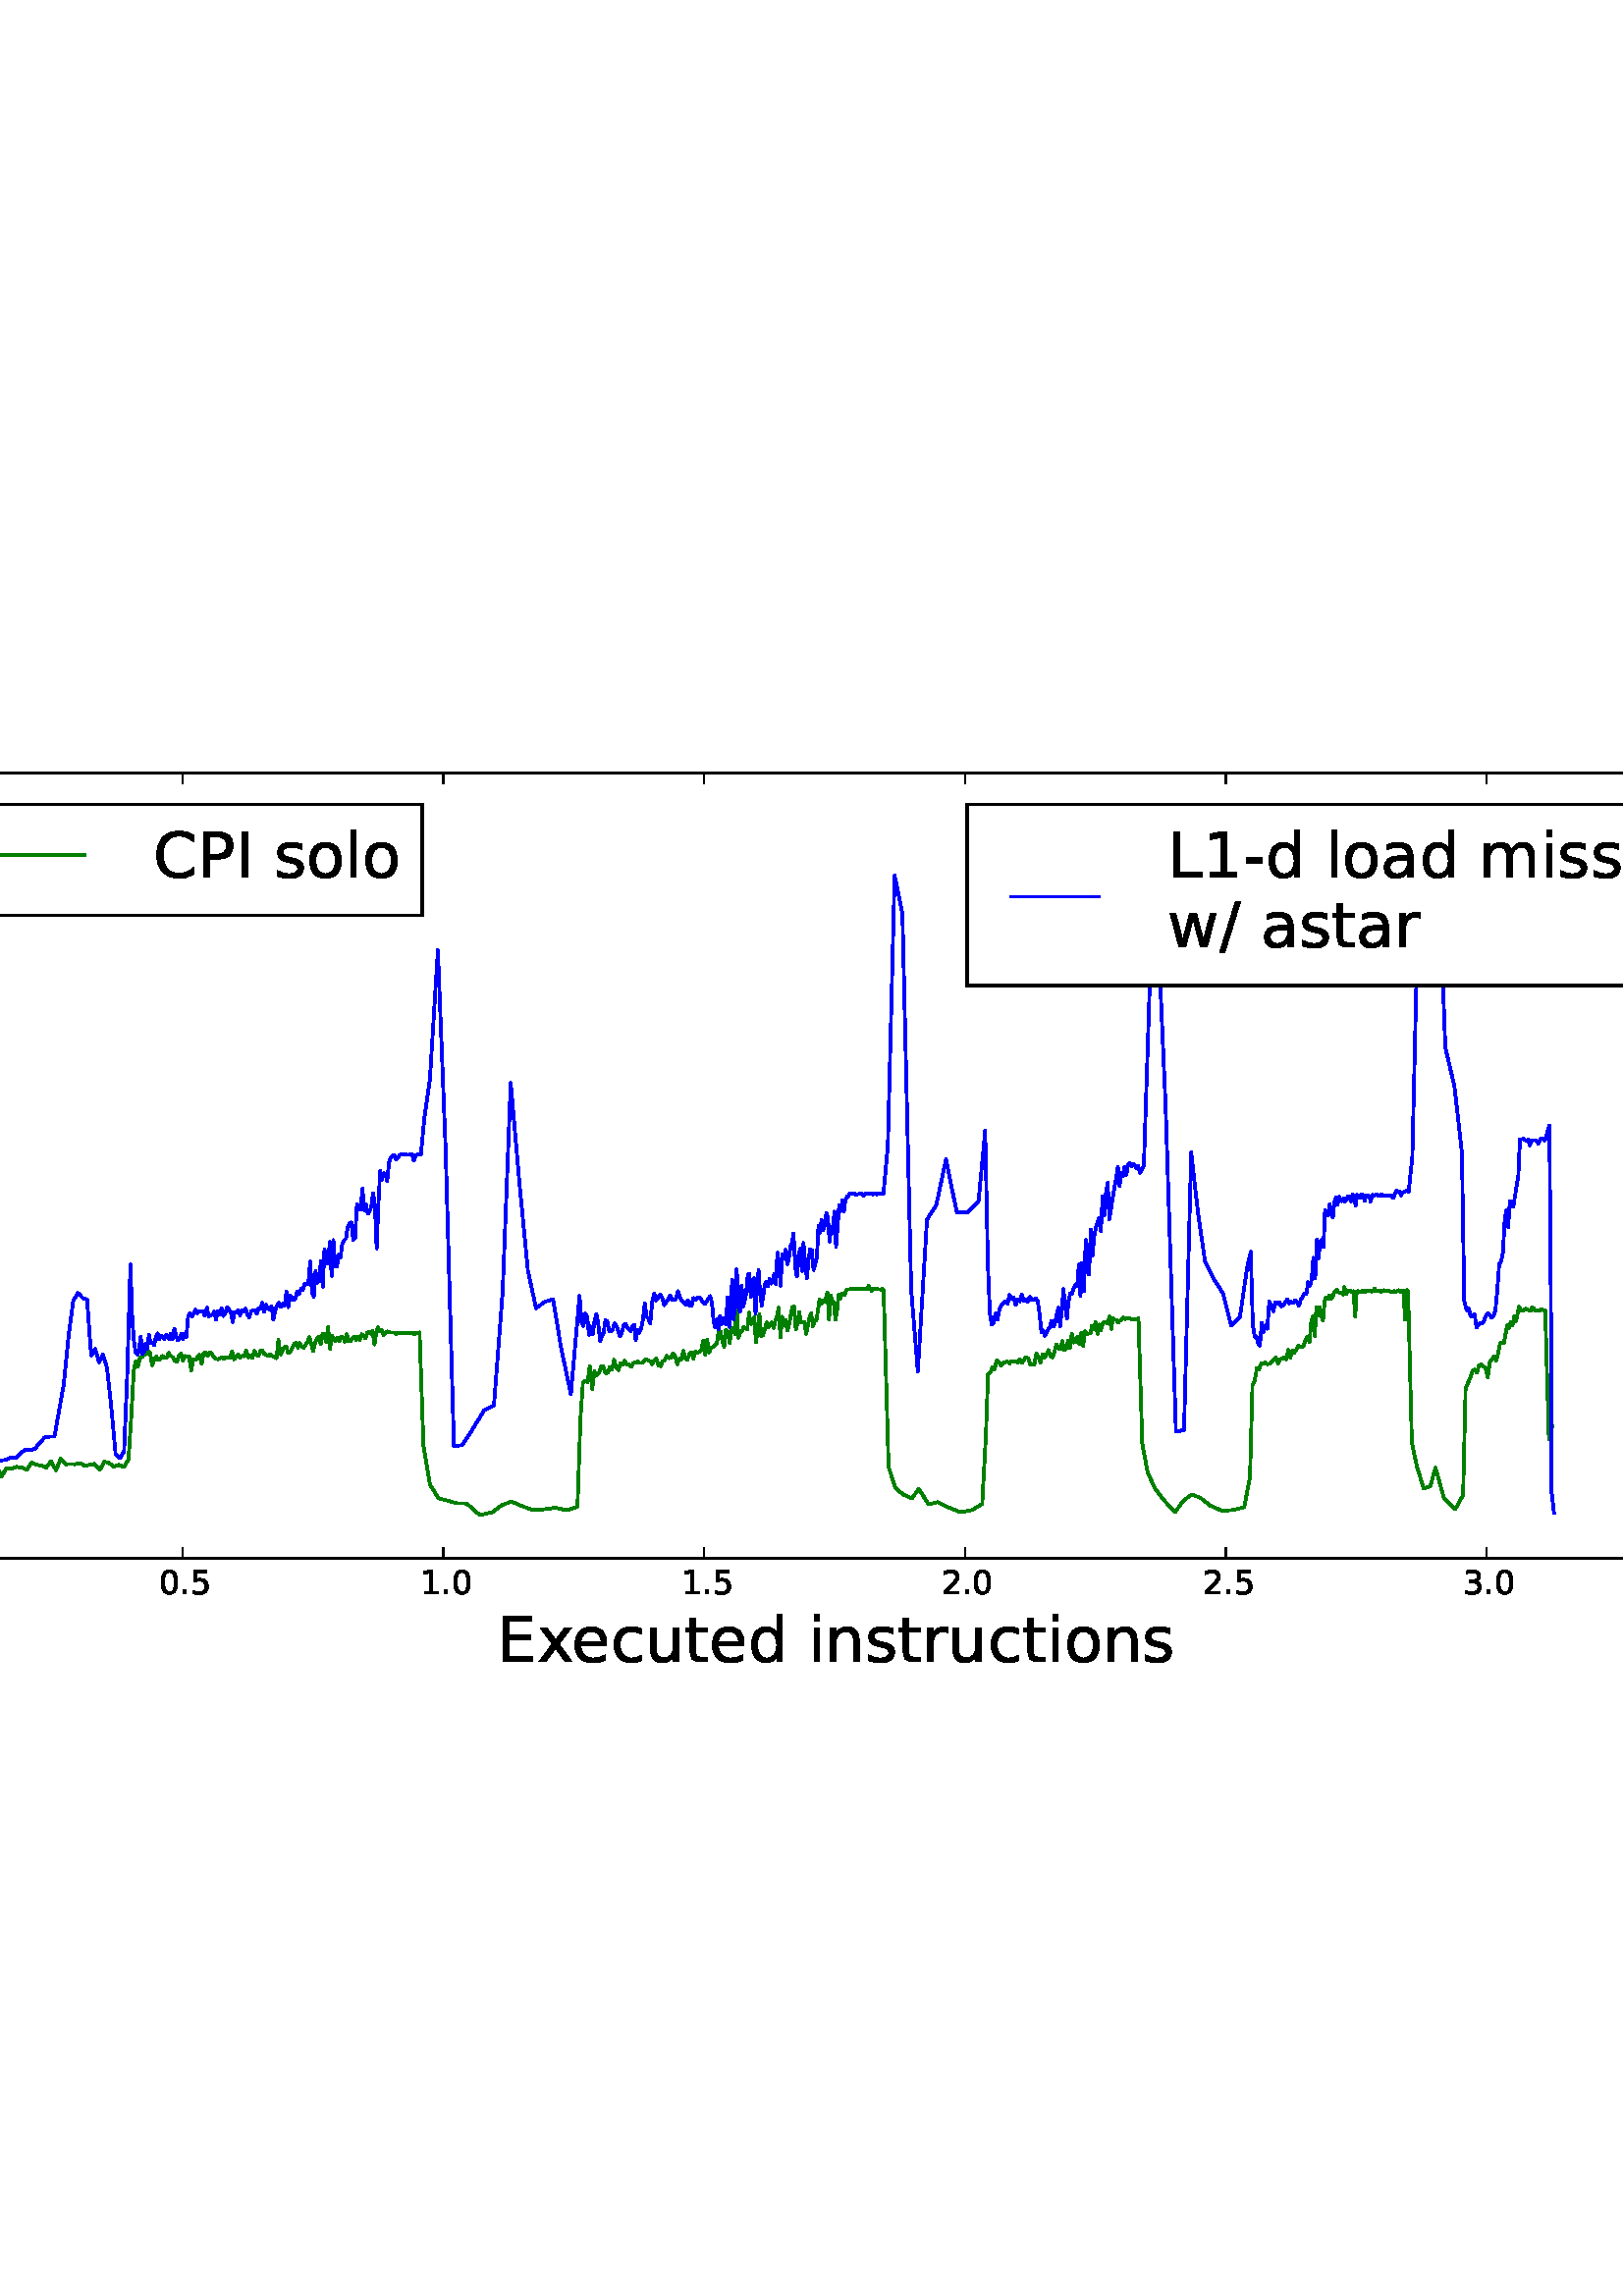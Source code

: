 %!PS-Adobe-3.0 EPSF-3.0
%%Orientation: portrait
%%BoundingBox: -80 220 692 571
%%EndComments
%%BeginProlog
/mpldict 8 dict def
mpldict begin
/m { moveto } bind def
/l { lineto } bind def
/r { rlineto } bind def
/c { curveto } bind def
/cl { closepath } bind def
/box {
m
1 index 0 r
0 exch r
neg 0 r
cl
} bind def
/clipbox {
box
clip
newpath
} bind def
%!PS-Adobe-3.0 Resource-Font
%%Copyright: Copyright (c) 2003 by Bitstream, Inc. All Rights Reserved.
25 dict begin
/_d{bind def}bind def
/_m{moveto}_d
/_l{lineto}_d
/_cl{closepath eofill}_d
/_c{curveto}_d
/_sc{7 -1 roll{setcachedevice}{pop pop pop pop pop pop}ifelse}_d
/_e{exec}_d
/FontName /BitstreamVeraSans-Roman def
/PaintType 0 def
/FontMatrix[.001 0 0 .001 0 0]def
/FontBBox[-183 -236 1287 928]def
/FontType 3 def
/Encoding [ /space /hyphen /period /slash /zero /one /two /three /five /C /E /I /L /P /a /c /d /e /i /l /m /n /o /r /s /t /u /w /x ] def
/FontInfo 10 dict dup begin
/FamilyName (Bitstream Vera Sans) def
/FullName (Bitstream Vera Sans) def
/Notice (Copyright (c) 2003 by Bitstream, Inc. All Rights Reserved. Bitstream Vera is a trademark of Bitstream, Inc.) def
/Weight (Roman) def
/Version (Release 1.10) def
/ItalicAngle 0.0 def
/isFixedPitch false def
/UnderlinePosition -213 def
/UnderlineThickness 143 def
end readonly def
/CharStrings 29 dict dup begin
/space{318 0 0 0 0 0 _sc
}_d
/hyphen{361 0 49 234 312 314 _sc
49 314 _m
312 314 _l
312 234 _l
49 234 _l
49 314 _l
_cl}_d
/period{318 0 107 0 210 124 _sc
107 124 _m
210 124 _l
210 0 _l
107 0 _l
107 124 _l
_cl}_d
/slash{337 0 0 -92 337 729 _sc
254 729 _m
337 729 _l
83 -92 _l
0 -92 _l
254 729 _l
_cl}_d
/zero{636 0 66 -13 570 742 _sc
318 664 _m
267 664 229 639 203 589 _c
177 539 165 464 165 364 _c
165 264 177 189 203 139 _c
229 89 267 64 318 64 _c
369 64 407 89 433 139 _c
458 189 471 264 471 364 _c
471 464 458 539 433 589 _c
407 639 369 664 318 664 _c
318 742 _m
399 742 461 709 505 645 _c
548 580 570 486 570 364 _c
570 241 548 147 505 83 _c
461 19 399 -13 318 -13 _c
236 -13 173 19 130 83 _c
87 147 66 241 66 364 _c
66 486 87 580 130 645 _c
173 709 236 742 318 742 _c
_cl}_d
/one{636 0 110 0 544 729 _sc
124 83 _m
285 83 _l
285 639 _l
110 604 _l
110 694 _l
284 729 _l
383 729 _l
383 83 _l
544 83 _l
544 0 _l
124 0 _l
124 83 _l
_cl}_d
/two{{636 0 73 0 536 742 _sc
192 83 _m
536 83 _l
536 0 _l
73 0 _l
73 83 _l
110 121 161 173 226 239 _c
290 304 331 346 348 365 _c
380 400 402 430 414 455 _c
426 479 433 504 433 528 _c
433 566 419 598 392 622 _c
365 646 330 659 286 659 _c
255 659 222 653 188 643 _c
154 632 117 616 78 594 _c
78 694 _l
118 710 155 722 189 730 _c
223 738 255 742 284 742 _c
}_e{359 742 419 723 464 685 _c
509 647 532 597 532 534 _c
532 504 526 475 515 449 _c
504 422 484 390 454 354 _c
446 344 420 317 376 272 _c
332 227 271 164 192 83 _c
_cl}_e}_d
/three{{636 0 76 -13 556 742 _sc
406 393 _m
453 383 490 362 516 330 _c
542 298 556 258 556 212 _c
556 140 531 84 482 45 _c
432 6 362 -13 271 -13 _c
240 -13 208 -10 176 -4 _c
144 1 110 10 76 22 _c
76 117 _l
103 101 133 89 166 81 _c
198 73 232 69 268 69 _c
330 69 377 81 409 105 _c
441 129 458 165 458 212 _c
458 254 443 288 413 312 _c
383 336 341 349 287 349 _c
}_e{202 349 _l
202 430 _l
291 430 _l
339 430 376 439 402 459 _c
428 478 441 506 441 543 _c
441 580 427 609 401 629 _c
374 649 336 659 287 659 _c
260 659 231 656 200 650 _c
169 644 135 635 98 623 _c
98 711 _l
135 721 170 729 203 734 _c
235 739 266 742 296 742 _c
370 742 429 725 473 691 _c
517 657 539 611 539 553 _c
539 513 527 479 504 451 _c
481 423 448 403 406 393 _c
_cl}_e}_d
/five{{636 0 77 -13 549 729 _sc
108 729 _m
495 729 _l
495 646 _l
198 646 _l
198 467 _l
212 472 227 476 241 478 _c
255 480 270 482 284 482 _c
365 482 429 459 477 415 _c
525 370 549 310 549 234 _c
549 155 524 94 475 51 _c
426 8 357 -13 269 -13 _c
238 -13 207 -10 175 -6 _c
143 -1 111 6 77 17 _c
77 116 _l
106 100 136 88 168 80 _c
199 72 232 69 267 69 _c
}_e{323 69 368 83 401 113 _c
433 143 450 183 450 234 _c
450 284 433 324 401 354 _c
368 384 323 399 267 399 _c
241 399 214 396 188 390 _c
162 384 135 375 108 363 _c
108 729 _l
_cl}_e}_d
/C{{698 0 56 -13 644 742 _sc
644 673 _m
644 569 _l
610 599 575 622 537 638 _c
499 653 460 661 418 661 _c
334 661 270 635 226 584 _c
182 533 160 460 160 364 _c
160 268 182 194 226 143 _c
270 92 334 67 418 67 _c
460 67 499 74 537 90 _c
575 105 610 128 644 159 _c
644 56 _l
609 32 572 15 534 4 _c
496 -7 455 -13 412 -13 _c
302 -13 215 20 151 87 _c
}_e{87 154 56 246 56 364 _c
56 481 87 573 151 641 _c
215 708 302 742 412 742 _c
456 742 497 736 535 725 _c
573 713 610 696 644 673 _c
_cl}_e}_d
/E{632 0 98 0 568 729 _sc
98 729 _m
559 729 _l
559 646 _l
197 646 _l
197 430 _l
544 430 _l
544 347 _l
197 347 _l
197 83 _l
568 83 _l
568 0 _l
98 0 _l
98 729 _l
_cl}_d
/I{295 0 98 0 197 729 _sc
98 729 _m
197 729 _l
197 0 _l
98 0 _l
98 729 _l
_cl}_d
/L{557 0 98 0 552 729 _sc
98 729 _m
197 729 _l
197 83 _l
552 83 _l
552 0 _l
98 0 _l
98 729 _l
_cl}_d
/P{603 0 98 0 569 729 _sc
197 648 _m
197 374 _l
321 374 _l
367 374 402 385 427 409 _c
452 433 465 467 465 511 _c
465 555 452 588 427 612 _c
402 636 367 648 321 648 _c
197 648 _l
98 729 _m
321 729 _l
402 729 464 710 506 673 _c
548 636 569 582 569 511 _c
569 439 548 384 506 348 _c
464 311 402 293 321 293 _c
197 293 _l
197 0 _l
98 0 _l
98 729 _l
_cl}_d
/a{{613 0 60 -13 522 560 _sc
343 275 _m
270 275 220 266 192 250 _c
164 233 150 205 150 165 _c
150 133 160 107 181 89 _c
202 70 231 61 267 61 _c
317 61 357 78 387 114 _c
417 149 432 196 432 255 _c
432 275 _l
343 275 _l
522 312 _m
522 0 _l
432 0 _l
432 83 _l
411 49 385 25 355 10 _c
325 -5 287 -13 243 -13 _c
187 -13 142 2 109 33 _c
76 64 60 106 60 159 _c
}_e{60 220 80 266 122 298 _c
163 329 224 345 306 345 _c
432 345 _l
432 354 _l
432 395 418 427 391 450 _c
364 472 326 484 277 484 _c
245 484 215 480 185 472 _c
155 464 127 453 100 439 _c
100 522 _l
132 534 164 544 195 550 _c
226 556 256 560 286 560 _c
365 560 424 539 463 498 _c
502 457 522 395 522 312 _c
_cl}_e}_d
/c{{550 0 55 -13 488 560 _sc
488 526 _m
488 442 _l
462 456 437 466 411 473 _c
385 480 360 484 334 484 _c
276 484 230 465 198 428 _c
166 391 150 339 150 273 _c
150 206 166 154 198 117 _c
230 80 276 62 334 62 _c
360 62 385 65 411 72 _c
437 79 462 90 488 104 _c
488 21 _l
462 9 436 0 410 -5 _c
383 -10 354 -13 324 -13 _c
242 -13 176 12 128 64 _c
}_e{79 115 55 185 55 273 _c
55 362 79 432 128 483 _c
177 534 244 560 330 560 _c
358 560 385 557 411 551 _c
437 545 463 537 488 526 _c
_cl}_e}_d
/d{{635 0 55 -13 544 760 _sc
454 464 _m
454 760 _l
544 760 _l
544 0 _l
454 0 _l
454 82 _l
435 49 411 25 382 10 _c
353 -5 319 -13 279 -13 _c
213 -13 159 13 117 65 _c
75 117 55 187 55 273 _c
55 359 75 428 117 481 _c
159 533 213 560 279 560 _c
319 560 353 552 382 536 _c
411 520 435 496 454 464 _c
148 273 _m
148 207 161 155 188 117 _c
215 79 253 61 301 61 _c
}_e{348 61 385 79 413 117 _c
440 155 454 207 454 273 _c
454 339 440 390 413 428 _c
385 466 348 485 301 485 _c
253 485 215 466 188 428 _c
161 390 148 339 148 273 _c
_cl}_e}_d
/e{{615 0 55 -13 562 560 _sc
562 296 _m
562 252 _l
149 252 _l
153 190 171 142 205 110 _c
238 78 284 62 344 62 _c
378 62 412 66 444 74 _c
476 82 509 95 541 113 _c
541 28 _l
509 14 476 3 442 -3 _c
408 -9 373 -13 339 -13 _c
251 -13 182 12 131 62 _c
80 112 55 181 55 268 _c
55 357 79 428 127 481 _c
175 533 241 560 323 560 _c
397 560 455 536 498 489 _c
}_e{540 441 562 377 562 296 _c
472 322 _m
471 371 457 410 431 440 _c
404 469 368 484 324 484 _c
274 484 234 469 204 441 _c
174 413 156 373 152 322 _c
472 322 _l
_cl}_e}_d
/i{278 0 94 0 184 760 _sc
94 547 _m
184 547 _l
184 0 _l
94 0 _l
94 547 _l
94 760 _m
184 760 _l
184 646 _l
94 646 _l
94 760 _l
_cl}_d
/l{278 0 94 0 184 760 _sc
94 760 _m
184 760 _l
184 0 _l
94 0 _l
94 760 _l
_cl}_d
/m{{974 0 91 0 889 560 _sc
520 442 _m
542 482 569 511 600 531 _c
631 550 668 560 711 560 _c
767 560 811 540 842 500 _c
873 460 889 403 889 330 _c
889 0 _l
799 0 _l
799 327 _l
799 379 789 418 771 444 _c
752 469 724 482 686 482 _c
639 482 602 466 575 435 _c
548 404 535 362 535 309 _c
535 0 _l
445 0 _l
445 327 _l
445 379 435 418 417 444 _c
398 469 369 482 331 482 _c
}_e{285 482 248 466 221 435 _c
194 404 181 362 181 309 _c
181 0 _l
91 0 _l
91 547 _l
181 547 _l
181 462 _l
201 495 226 520 255 536 _c
283 552 317 560 357 560 _c
397 560 430 550 458 530 _c
486 510 506 480 520 442 _c
_cl}_e}_d
/n{634 0 91 0 549 560 _sc
549 330 _m
549 0 _l
459 0 _l
459 327 _l
459 379 448 417 428 443 _c
408 469 378 482 338 482 _c
289 482 251 466 223 435 _c
195 404 181 362 181 309 _c
181 0 _l
91 0 _l
91 547 _l
181 547 _l
181 462 _l
202 494 227 519 257 535 _c
286 551 320 560 358 560 _c
420 560 468 540 500 501 _c
532 462 549 405 549 330 _c
_cl}_d
/o{612 0 55 -13 557 560 _sc
306 484 _m
258 484 220 465 192 427 _c
164 389 150 338 150 273 _c
150 207 163 156 191 118 _c
219 80 257 62 306 62 _c
354 62 392 80 420 118 _c
448 156 462 207 462 273 _c
462 337 448 389 420 427 _c
392 465 354 484 306 484 _c
306 560 _m
384 560 445 534 490 484 _c
534 433 557 363 557 273 _c
557 183 534 113 490 63 _c
445 12 384 -13 306 -13 _c
227 -13 165 12 121 63 _c
77 113 55 183 55 273 _c
55 363 77 433 121 484 _c
165 534 227 560 306 560 _c
_cl}_d
/r{411 0 91 0 411 560 _sc
411 463 _m
401 469 390 473 378 476 _c
366 478 353 480 339 480 _c
288 480 249 463 222 430 _c
194 397 181 350 181 288 _c
181 0 _l
91 0 _l
91 547 _l
181 547 _l
181 462 _l
199 495 224 520 254 536 _c
284 552 321 560 365 560 _c
371 560 378 559 386 559 _c
393 558 401 557 411 555 _c
411 463 _l
_cl}_d
/s{{521 0 54 -13 472 560 _sc
443 531 _m
443 446 _l
417 458 391 468 364 475 _c
336 481 308 485 279 485 _c
234 485 200 478 178 464 _c
156 450 145 430 145 403 _c
145 382 153 366 169 354 _c
185 342 217 330 265 320 _c
296 313 _l
360 299 405 279 432 255 _c
458 230 472 195 472 151 _c
472 100 452 60 412 31 _c
372 1 316 -13 246 -13 _c
216 -13 186 -10 154 -5 _c
}_e{122 0 89 8 54 20 _c
54 113 _l
87 95 120 82 152 74 _c
184 65 216 61 248 61 _c
290 61 323 68 346 82 _c
368 96 380 117 380 144 _c
380 168 371 187 355 200 _c
339 213 303 226 247 238 _c
216 245 _l
160 257 119 275 95 299 _c
70 323 58 356 58 399 _c
58 450 76 490 112 518 _c
148 546 200 560 268 560 _c
301 560 332 557 362 552 _c
391 547 418 540 443 531 _c
}_e{_cl}_e}_d
/t{392 0 27 0 368 702 _sc
183 702 _m
183 547 _l
368 547 _l
368 477 _l
183 477 _l
183 180 _l
183 135 189 106 201 94 _c
213 81 238 75 276 75 _c
368 75 _l
368 0 _l
276 0 _l
206 0 158 13 132 39 _c
106 65 93 112 93 180 _c
93 477 _l
27 477 _l
27 547 _l
93 547 _l
93 702 _l
183 702 _l
_cl}_d
/u{634 0 85 -13 543 547 _sc
85 216 _m
85 547 _l
175 547 _l
175 219 _l
175 167 185 129 205 103 _c
225 77 255 64 296 64 _c
344 64 383 79 411 110 _c
439 141 453 183 453 237 _c
453 547 _l
543 547 _l
543 0 _l
453 0 _l
453 84 _l
431 50 405 26 377 10 _c
348 -5 315 -13 277 -13 _c
214 -13 166 6 134 45 _c
101 83 85 140 85 216 _c
_cl}_d
/w{818 0 42 0 776 547 _sc
42 547 _m
132 547 _l
244 120 _l
356 547 _l
462 547 _l
574 120 _l
686 547 _l
776 547 _l
633 0 _l
527 0 _l
409 448 _l
291 0 _l
185 0 _l
42 547 _l
_cl}_d
/x{592 0 29 0 559 547 _sc
549 547 _m
351 281 _l
559 0 _l
453 0 _l
294 215 _l
135 0 _l
29 0 _l
241 286 _l
47 547 _l
153 547 _l
298 352 _l
443 547 _l
549 547 _l
_cl}_d
end readonly def

/BuildGlyph
 {exch begin
 CharStrings exch
 2 copy known not{pop /.notdef}if
 true 3 1 roll get exec
 end}_d

/BuildChar {
 1 index /Encoding get exch get
 1 index /BuildGlyph get exec
}_d

FontName currentdict end definefont pop
end
%%EndProlog
mpldict begin
-80.859 220.456 translate
773.719 351.087 0 0 clipbox
gsave
7.105e-15 0 m
773.719 0 l
773.719 351.087 l
7.105e-15 351.087 l
cl
1.000 setgray
fill
grestore
gsave
52.059 50.075 m
721.659 50.075 l
721.659 338.075 l
52.059 338.075 l
cl
1.000 setgray
fill
grestore
1.000 setlinewidth
1 setlinejoin
2 setlinecap
[] 0 setdash
0.000 0.500 0.000 setrgbcolor
gsave
669.6 288 52.06 50.08 clipbox
53.164 101.949 m
53.998 117.138 l
55.391 131.721 l
56.051 133.386 l
56.683 136.725 l
57.328 135.237 l
57.963 136.448 l
58.605 135.496 l
61.11 82.406 l
63.763 71.338 l
66.271 72.704 l
68.671 77.062 l
72.605 68.719 l
75.577 72.945 l
77.497 82.378 l
79.224 85.375 l
81.337 79.959 l
83.203 83.118 l
85.081 82.981 l
86.913 83.613 l
88.763 83.388 l
90.671 82.539 l
92.377 85.177 l
94.16 84.403 l
95.961 84.13 l
97.811 83.377 l
99.518 85.639 l
101.437 82.376 l
103.088 86.673 l
104.862 84.573 l
106.631 84.647 l
108.4 84.596 l
110.145 85.051 l
111.957 83.96 l
115.5 84.769 l
117.409 82.444 l
119.118 85.513 l
120.856 85.058 l
122.686 83.655 l
124.471 84.405 l
126.308 83.559 l
127.969 86.423 l
129.052 102.869 l
129.866 118.611 l
130.634 122.366 l
131.425 120.419 l
132.176 123.843 l
132.928 123.826 l
133.667 125.034 l
134.407 124.91 l
135.133 126.234 l
135.866 125.574 l
136.652 120.814 l
137.41 123.232 l
138.158 124.142 l
138.921 122.799 l
139.678 123.263 l
140.424 124.321 l
141.176 123.639 l
141.93 123.637 l
142.662 125.397 l
143.406 124.457 l
144.157 123.813 l
144.923 122.598 l
145.694 122.048 l
146.441 124.21 l
147.173 125.229 l
147.937 122.672 l
148.683 124.317 l
149.431 124.095 l
150.178 124.182 l
150.986 119.026 l
151.744 123.157 l
152.507 122.811 l
153.256 123.884 l
153.998 124.661 l
154.777 121.423 l
155.514 125.144 l
156.245 125.728 l
156.991 124.346 l
157.721 125.721 l
158.459 125.093 l
159.208 124.007 l
159.965 123.274 l
160.724 123.079 l
162.201 123.799 l
162.958 123.3 l
163.71 123.749 l
164.463 123.699 l
165.217 123.485 l
165.922 126.006 l
166.681 123.074 l
168.17 124.801 l
168.923 123.597 l
169.668 124.326 l
170.415 124.189 l
171.14 126.233 l
171.891 123.781 l
172.634 124.342 l
173.388 123.572 l
174.113 126.234 l
174.853 124.686 l
175.599 124.233 l
176.326 126.104 l
177.032 126.345 l
177.77 125.028 l
179.255 124.231 l
179.994 124.984 l
180.74 124.19 l
181.489 124.049 l
182.244 123.46 l
182.929 130.283 l
183.669 124.877 l
184.379 126.268 l
185.093 127.397 l
185.804 127.768 l
186.538 125.343 l
187.267 125.859 l
187.984 127.021 l
188.685 128.73 l
189.381 129.192 l
190.095 127.382 l
190.793 128.992 l
191.505 127.515 l
192.211 127.351 l
192.913 128.513 l
193.609 129.263 l
194.287 131.196 l
195.714 126.12 l
196.41 129.281 l
197.092 130.714 l
197.768 131.337 l
198.468 128.764 l
199.135 132.268 l
199.802 132.525 l
200.497 129.282 l
201.143 134.897 l
201.862 126.926 l
202.534 131.725 l
203.222 130.169 l
203.913 129.748 l
204.591 131.131 l
205.281 129.781 l
205.958 131.273 l
206.636 131.117 l
207.329 129.54 l
207.996 132.289 l
208.688 129.619 l
209.379 129.754 l
210.06 130.769 l
210.736 131.499 l
211.423 130.193 l
212.125 131.398 l
212.811 130.248 l
213.48 132.241 l
214.152 131.893 l
214.833 130.738 l
215.496 132.884 l
216.157 133.013 l
216.824 132.41 l
217.482 133.531 l
218.185 128.482 l
218.847 133.015 l
219.494 134.799 l
220.152 133.359 l
220.807 133.878 l
221.477 131.894 l
222.141 132.826 l
222.783 133.294 l
223.443 133.148 l
224.107 132.855 l
225.432 132.889 l
226.1 132.34 l
226.763 132.903 l
227.427 132.766 l
231.406 132.801 l
232.07 132.771 l
232.709 132.207 l
233.371 132.83 l
234.696 132.927 l
236.13 91.271 l
238.514 77.111 l
241.623 72.142 l
248.44 70.266 l
251.971 70.194 l
256.819 65.932 l
261.349 66.987 l
265.011 69.676 l
268.392 70.879 l
272.161 69.271 l
276.403 67.752 l
280.539 68.063 l
284.488 68.66 l
288.758 67.675 l
292.592 69.026 l
293.703 101.622 l
294.575 114.228 l
295.434 115.149 l
296.302 114.638 l
297.092 120.459 l
297.996 112.186 l
298.809 118.612 l
299.641 117.212 l
300.463 118.018 l
301.254 120.362 l
302.044 120.41 l
302.865 118.075 l
303.685 118.084 l
304.477 120.279 l
305.28 119.435 l
306.041 122.894 l
306.837 120.047 l
307.644 119.099 l
308.419 121.756 l
309.199 121.173 l
309.965 122.539 l
310.749 120.975 l
311.531 121.141 l
312.322 120.368 l
313.097 121.672 l
314.61 122.211 l
315.385 121.725 l
316.16 121.709 l
316.93 122.177 l
317.688 123.119 l
319.22 122.337 l
320 121.277 l
320.764 122.687 l
321.516 123.377 l
322.302 120.871 l
323.091 120.525 l
323.859 122.338 l
324.62 122.857 l
325.366 124.375 l
326.121 123.449 l
326.875 123.587 l
327.611 125.14 l
328.354 124.512 l
329.135 121.305 l
329.893 123.218 l
330.652 123.052 l
331.378 126.224 l
332.134 123.32 l
332.896 122.95 l
333.634 125.066 l
334.364 125.707 l
335.12 123.373 l
335.849 125.912 l
336.581 125.569 l
337.28 125.735 l
338.002 126.62 l
338.693 129.846 l
339.433 124.783 l
340.12 130.243 l
340.851 125.617 l
341.566 127.268 l
342.277 127.62 l
342.981 128.37 l
343.683 128.75 l
344.343 133.271 l
345.003 133.288 l
345.662 129.974 l
346.374 127.579 l
347.028 133.949 l
347.686 133.36 l
348.384 129.037 l
349.031 134.683 l
349.684 134.075 l
350.35 132.374 l
350.939 142.519 l
351.618 130.999 l
352.281 132.92 l
352.938 133.544 l
353.583 134.983 l
354.234 134.271 l
354.887 134.096 l
355.493 140.139 l
356.13 136.056 l
356.756 137.529 l
357.348 138.499 l
358.043 129.339 l
359.301 139.624 l
359.976 131.498 l
360.647 131.909 l
361.931 136.607 l
362.579 134.736 l
363.217 135.955 l
363.849 136.62 l
364.498 134.504 l
365.126 137.183 l
365.743 138.72 l
366.335 142.057 l
367.014 131.094 l
367.63 138.711 l
368.271 135.51 l
368.897 137.474 l
369.554 133.583 l
370.191 136.039 l
371.394 142.239 l
371.984 142.442 l
372.636 134.044 l
373.27 136.33 l
373.874 140.409 l
374.506 136.507 l
375.137 136.876 l
375.768 136.764 l
376.423 132.405 l
377.677 138.329 l
378.283 139.949 l
378.926 135.166 l
379.553 137.316 l
380.18 137.235 l
381.353 144.967 l
381.936 143.414 l
382.511 144.531 l
383.087 144.292 l
383.657 145.285 l
384.213 147.641 l
384.837 137.736 l
385.399 146.56 l
385.977 144.308 l
386.556 143.979 l
387.181 137.579 l
387.782 140.81 l
388.345 146.653 l
388.916 145.185 l
389.475 147.225 l
390.032 147.128 l
390.593 146.627 l
391.145 148.434 l
391.695 148.762 l
392.245 148.713 l
392.795 148.849 l
393.344 148.815 l
393.891 148.971 l
394.435 148.939 l
394.985 148.724 l
396.631 149.109 l
397.181 148.803 l
397.729 149.094 l
398.278 148.896 l
398.828 148.827 l
399.359 149.924 l
400.455 148.194 l
401.003 149.045 l
403.752 148.65 l
404.3 148.968 l
404.837 148.468 l
406.658 83.594 l
409.204 75.781 l
412.076 73.456 l
415.202 72.068 l
417.746 75.516 l
421.336 69.896 l
424.74 70.724 l
428.666 68.74 l
433.21 66.967 l
437.426 67.84 l
440.983 70.087 l
442.303 94.367 l
443.129 117.587 l
443.949 118.085 l
444.743 120.147 l
445.546 119.461 l
446.31 122.621 l
447.083 121.925 l
447.867 120.901 l
448.642 121.732 l
449.411 121.951 l
450.177 122.308 l
450.953 121.543 l
451.719 122.407 l
452.49 122.04 l
453.257 122.376 l
454.029 121.989 l
454.788 123.083 l
455.563 121.69 l
456.305 122.915 l
457.054 123.807 l
457.808 123.422 l
458.585 121.316 l
459.365 121.119 l
460.117 121.14 l
460.846 125.323 l
461.594 123.834 l
462.365 121.866 l
463.102 124.974 l
463.854 123.704 l
464.594 124.841 l
465.318 126.455 l
466.064 124.304 l
466.815 123.749 l
468.242 128.503 l
468.959 126.893 l
469.676 126.739 l
470.366 129.729 l
471.089 126.485 l
471.787 126.948 l
472.474 129.919 l
473.187 127.213 l
473.853 132.507 l
474.548 129.225 l
475.241 129.462 l
475.918 131.238 l
476.619 128.687 l
477.283 132.77 l
477.991 128.039 l
478.642 133.366 l
479.306 132.426 l
480.637 132.554 l
481.279 135.458 l
481.931 134.243 l
482.562 136.73 l
483.229 132.409 l
483.868 135.814 l
484.523 133.799 l
485.155 136.215 l
485.784 136.677 l
486.417 136.555 l
487.053 136.213 l
487.668 138.852 l
488.319 134.252 l
488.938 138.304 l
489.563 137.537 l
490.189 137.586 l
490.822 136.518 l
491.447 137.228 l
492.069 137.732 l
492.687 138.426 l
493.31 137.795 l
493.93 138.121 l
494.551 138.154 l
496.419 137.678 l
497.659 137.93 l
498.278 138.086 l
499.679 92.165 l
501.641 81.684 l
504.16 76.001 l
507.203 71.823 l
511.7 67.064 l
514.948 71.437 l
517.839 73.418 l
520.915 72.32 l
524.65 69.389 l
528.989 67.479 l
533.178 67.815 l
537.06 68.878 l
539.172 79.833 l
540.059 113.39 l
540.918 115.244 l
541.715 119.86 l
542.518 119.39 l
543.295 121.574 l
544.055 121.359 l
544.826 121.865 l
545.606 121.243 l
546.382 121.445 l
547.912 122.857 l
548.665 123.641 l
549.442 121.615 l
550.2 123.106 l
550.957 123.291 l
551.709 123.708 l
552.468 122.983 l
553.188 126.569 l
553.938 123.65 l
554.662 126.238 l
555.395 125.479 l
556.118 126.399 l
556.825 128.093 l
557.536 127.652 l
558.247 127.651 l
558.95 128.357 l
559.632 130.388 l
560.306 131.343 l
560.998 129.445 l
561.629 136.857 l
562.244 138.802 l
562.919 131.597 l
563.511 142.159 l
564.124 139.16 l
564.715 142.205 l
565.331 138.808 l
565.957 137.365 l
566.533 144.544 l
567.101 145.869 l
567.672 145.3 l
568.218 146.526 l
568.788 145.109 l
569.355 145.757 l
569.914 147.289 l
570.468 148.075 l
571.019 148.605 l
571.576 147.637 l
572.691 147.384 l
573.253 146.816 l
573.799 149.5 l
574.36 146.925 l
574.916 147.772 l
575.47 148.198 l
576.023 148.151 l
576.579 147.726 l
577.131 148.081 l
577.744 138.702 l
578.298 147.959 l
578.852 148.071 l
579.408 147.839 l
579.962 147.992 l
580.51 148.307 l
581.065 147.601 l
581.619 148.061 l
582.726 148.352 l
583.835 147.9 l
584.387 148.248 l
584.922 149.047 l
585.471 148.068 l
586.022 148.348 l
586.576 148.136 l
587.132 147.786 l
587.683 148.336 l
588.231 148.418 l
588.785 147.941 l
589.338 148.201 l
590.446 148.06 l
591.002 147.781 l
591.558 147.79 l
592.113 148.083 l
592.668 147.9 l
593.766 148.476 l
594.321 147.882 l
594.874 148.27 l
595.428 148.213 l
596.033 137.674 l
596.58 148.439 l
597.132 148.193 l
598.515 92.675 l
600.323 83.912 l
602.89 75.622 l
605.328 76.54 l
607.174 83.382 l
610.261 72.233 l
614.407 68.053 l
617.311 73.273 l
618.214 112.402 l
619.931 116.275 l
620.743 118.687 l
621.548 119.276 l
622.367 118.189 l
623.152 120.848 l
623.934 121.145 l
624.725 120.365 l
625.52 119.974 l
626.361 116.445 l
627.132 122.052 l
628.64 124.059 l
629.405 122.596 l
630.124 125.008 l
630.82 128.861 l
631.513 129.359 l
632.212 128.905 l
633.523 135.652 l
634.173 134.482 l
634.804 136.776 l
635.445 135.577 l
636.06 138.959 l
636.665 136.951 l
637.862 142.364 l
638.462 141 l
639.064 140.781 l
639.662 141.134 l
640.258 141.674 l
640.856 141.292 l
642.057 140.762 l
642.63 142.089 l
643.224 141.711 l
643.825 140.88 l
644.425 140.947 l
645.026 140.825 l
645.625 141.025 l
646.222 141.485 l
646.821 141.046 l
647.421 141.122 l
648.766 93.718 l
649.952 98.468 l
649.952 98.468 l
stroke
grestore
0 setlinejoin
0.000 setgray
gsave
52.059 338.075 m
721.659 338.075 l
stroke
grestore
gsave
721.659 50.075 m
721.659 338.075 l
stroke
grestore
gsave
52.059 50.075 m
721.659 50.075 l
stroke
grestore
gsave
52.059 50.075 m
52.059 338.075 l
stroke
grestore
0.500 setlinewidth
1 setlinejoin
0 setlinecap
gsave
/o {
gsave
newpath
translate
0.5 setlinewidth
1 setlinejoin
0 setlinecap
0 0 m
0 4 l
gsave
0.000 setgray
fill
grestore
stroke
grestore
} bind def
52.059 50.075 o
grestore
gsave
/o {
gsave
newpath
translate
0.5 setlinewidth
1 setlinejoin
0 setlinecap
0 0 m
0 -4 l
gsave
0.000 setgray
fill
grestore
stroke
grestore
} bind def
52.059 338.075 o
grestore
/BitstreamVeraSans-Roman findfont
12.000 scalefont
setfont
gsave
43.309 36.95 translate
0.0 rotate
0.0 0.0 m /zero glyphshow
7.635 0.0 m /period glyphshow
11.449 0.0 m /zero glyphshow
grestore
gsave
/o {
gsave
newpath
translate
0.5 setlinewidth
1 setlinejoin
0 setlinecap
0 0 m
0 4 l
gsave
0.000 setgray
fill
grestore
stroke
grestore
} bind def
147.717 50.075 o
grestore
gsave
/o {
gsave
newpath
translate
0.5 setlinewidth
1 setlinejoin
0 setlinecap
0 0 m
0 -4 l
gsave
0.000 setgray
fill
grestore
stroke
grestore
} bind def
147.717 338.075 o
grestore
gsave
139.092 36.95 translate
0.0 rotate
0.0 0.0 m /zero glyphshow
7.635 0.0 m /period glyphshow
11.449 0.0 m /five glyphshow
grestore
gsave
/o {
gsave
newpath
translate
0.5 setlinewidth
1 setlinejoin
0 setlinecap
0 0 m
0 4 l
gsave
0.000 setgray
fill
grestore
stroke
grestore
} bind def
243.374 50.075 o
grestore
gsave
/o {
gsave
newpath
translate
0.5 setlinewidth
1 setlinejoin
0 setlinecap
0 0 m
0 -4 l
gsave
0.000 setgray
fill
grestore
stroke
grestore
} bind def
243.374 338.075 o
grestore
gsave
234.881 36.95 translate
0.0 rotate
0.0 0.0 m /one glyphshow
7.635 0.0 m /period glyphshow
11.449 0.0 m /zero glyphshow
grestore
gsave
/o {
gsave
newpath
translate
0.5 setlinewidth
1 setlinejoin
0 setlinecap
0 0 m
0 4 l
gsave
0.000 setgray
fill
grestore
stroke
grestore
} bind def
339.031 50.075 o
grestore
gsave
/o {
gsave
newpath
translate
0.5 setlinewidth
1 setlinejoin
0 setlinecap
0 0 m
0 -4 l
gsave
0.000 setgray
fill
grestore
stroke
grestore
} bind def
339.031 338.075 o
grestore
gsave
330.664 36.95 translate
0.0 rotate
0.0 0.0 m /one glyphshow
7.635 0.0 m /period glyphshow
11.449 0.0 m /five glyphshow
grestore
gsave
/o {
gsave
newpath
translate
0.5 setlinewidth
1 setlinejoin
0 setlinecap
0 0 m
0 4 l
gsave
0.000 setgray
fill
grestore
stroke
grestore
} bind def
434.688 50.075 o
grestore
gsave
/o {
gsave
newpath
translate
0.5 setlinewidth
1 setlinejoin
0 setlinecap
0 0 m
0 -4 l
gsave
0.000 setgray
fill
grestore
stroke
grestore
} bind def
434.688 338.075 o
grestore
gsave
425.977 36.95 translate
0.0 rotate
0.0 0.0 m /two glyphshow
7.635 0.0 m /period glyphshow
11.449 0.0 m /zero glyphshow
grestore
gsave
/o {
gsave
newpath
translate
0.5 setlinewidth
1 setlinejoin
0 setlinecap
0 0 m
0 4 l
gsave
0.000 setgray
fill
grestore
stroke
grestore
} bind def
530.345 50.075 o
grestore
gsave
/o {
gsave
newpath
translate
0.5 setlinewidth
1 setlinejoin
0 setlinecap
0 0 m
0 -4 l
gsave
0.000 setgray
fill
grestore
stroke
grestore
} bind def
530.345 338.075 o
grestore
gsave
521.759 36.95 translate
0.0 rotate
0.0 0.0 m /two glyphshow
7.635 0.0 m /period glyphshow
11.449 0.0 m /five glyphshow
grestore
gsave
/o {
gsave
newpath
translate
0.5 setlinewidth
1 setlinejoin
0 setlinecap
0 0 m
0 4 l
gsave
0.000 setgray
fill
grestore
stroke
grestore
} bind def
626.002 50.075 o
grestore
gsave
/o {
gsave
newpath
translate
0.5 setlinewidth
1 setlinejoin
0 setlinecap
0 0 m
0 -4 l
gsave
0.000 setgray
fill
grestore
stroke
grestore
} bind def
626.002 338.075 o
grestore
gsave
617.315 36.95 translate
0.0 rotate
0.0 0.0 m /three glyphshow
7.635 0.0 m /period glyphshow
11.449 0.0 m /zero glyphshow
grestore
gsave
/o {
gsave
newpath
translate
0.5 setlinewidth
1 setlinejoin
0 setlinecap
0 0 m
0 4 l
gsave
0.000 setgray
fill
grestore
stroke
grestore
} bind def
721.659 50.075 o
grestore
gsave
/o {
gsave
newpath
translate
0.5 setlinewidth
1 setlinejoin
0 setlinecap
0 0 m
0 -4 l
gsave
0.000 setgray
fill
grestore
stroke
grestore
} bind def
721.659 338.075 o
grestore
gsave
713.097 36.95 translate
0.0 rotate
0.0 0.0 m /three glyphshow
7.635 0.0 m /period glyphshow
11.449 0.0 m /five glyphshow
grestore
/BitstreamVeraSans-Roman findfont
23.000 scalefont
setfont
gsave
263.156 11.981 translate
0.0 rotate
0.0 0.0 m /E glyphshow
14.532 0.0 m /x glyphshow
27.394 0.0 m /e glyphshow
41.544 0.0 m /c glyphshow
54.189 0.0 m /u glyphshow
68.767 0.0 m /t glyphshow
77.785 0.0 m /e glyphshow
91.935 0.0 m /d glyphshow
106.535 0.0 m /space glyphshow
113.846 0.0 m /i glyphshow
120.236 0.0 m /n glyphshow
134.813 0.0 m /s glyphshow
146.796 0.0 m /t glyphshow
155.814 0.0 m /r glyphshow
165.27 0.0 m /u glyphshow
179.847 0.0 m /c glyphshow
192.493 0.0 m /t glyphshow
201.511 0.0 m /i glyphshow
207.901 0.0 m /o glyphshow
221.973 0.0 m /n glyphshow
236.55 0.0 m /s glyphshow
grestore
/BitstreamVeraSans-Roman findfont
12.000 scalefont
setfont
gsave
693.769 22.325 translate
0.0 rotate
0.0 0.0 m /one glyphshow
7.635 0.0 m /e glyphshow
15.018 0.0 m /one glyphshow
22.652 0.0 m /one glyphshow
grestore
gsave
/o {
gsave
newpath
translate
0.5 setlinewidth
1 setlinejoin
0 setlinecap
0 0 m
4 0 l
gsave
0.000 setgray
fill
grestore
stroke
grestore
} bind def
52.059 55.722 o
grestore
gsave
42.013 52.41 translate
0.0 rotate
0.0 0.0 m /zero glyphshow
grestore
gsave
/o {
gsave
newpath
translate
0.5 setlinewidth
1 setlinejoin
0 setlinecap
0 0 m
4 0 l
gsave
0.000 setgray
fill
grestore
stroke
grestore
} bind def
52.059 112.193 o
grestore
gsave
42.388 108.88 translate
0.0 rotate
0.0 0.0 m /five glyphshow
grestore
gsave
/o {
gsave
newpath
translate
0.5 setlinewidth
1 setlinejoin
0 setlinecap
0 0 m
4 0 l
gsave
0.000 setgray
fill
grestore
stroke
grestore
} bind def
52.059 168.663 o
grestore
gsave
34.888 165.351 translate
0.0 rotate
0.0 0.0 m /one glyphshow
7.635 0.0 m /zero glyphshow
grestore
gsave
/o {
gsave
newpath
translate
0.5 setlinewidth
1 setlinejoin
0 setlinecap
0 0 m
4 0 l
gsave
0.000 setgray
fill
grestore
stroke
grestore
} bind def
52.059 225.134 o
grestore
gsave
35.138 221.821 translate
0.0 rotate
0.0 0.0 m /one glyphshow
7.635 0.0 m /five glyphshow
grestore
gsave
/o {
gsave
newpath
translate
0.5 setlinewidth
1 setlinejoin
0 setlinecap
0 0 m
4 0 l
gsave
0.000 setgray
fill
grestore
stroke
grestore
} bind def
52.059 281.604 o
grestore
gsave
34.45 278.292 translate
0.0 rotate
0.0 0.0 m /two glyphshow
7.635 0.0 m /zero glyphshow
grestore
gsave
/o {
gsave
newpath
translate
0.5 setlinewidth
1 setlinejoin
0 setlinecap
0 0 m
4 0 l
gsave
0.000 setgray
fill
grestore
stroke
grestore
} bind def
52.059 338.075 o
grestore
gsave
34.7 334.762 translate
0.0 rotate
0.0 0.0 m /two glyphshow
7.635 0.0 m /five glyphshow
grestore
/BitstreamVeraSans-Roman findfont
23.000 scalefont
setfont
gsave
24.669 177.489 translate
90.0 rotate
0.0 0.0 m /C glyphshow
16.06 0.0 m /P glyphshow
29.929 0.0 m /I glyphshow
grestore
1.000 setlinewidth
0 setlinejoin
gsave
63.559 285.925 m
235.656 285.925 l
235.656 326.575 l
63.559 326.575 l
cl
gsave
1.000 setgray
fill
grestore
stroke
grestore
1 setlinejoin
2 setlinecap
0.000 0.500 0.000 setrgbcolor
gsave
79.659 307.956 m
111.859 307.956 l
stroke
grestore
0.000 setgray
gsave
137.159 299.906 translate
0.0 rotate
0.0 0.0 m /C glyphshow
16.06 0.0 m /P glyphshow
29.929 0.0 m /I glyphshow
36.712 0.0 m /space glyphshow
44.023 0.0 m /s glyphshow
56.006 0.0 m /o glyphshow
70.078 0.0 m /l glyphshow
76.468 0.0 m /o glyphshow
grestore
0.000 0.000 1.000 setrgbcolor
gsave
669.6 288 52.06 50.08 clipbox
53.127 153.42 m
53.827 122.554 l
54.434 114.721 l
54.974 104.964 l
55.582 111.57 l
56.354 133.16 l
57.118 133.148 l
57.899 137.784 l
58.66 138.494 l
59.392 137.099 l
61.08 189.475 l
63.687 205.018 l
66.136 176.926 l
68.252 85.675 l
72.255 90.658 l
75.336 89.081 l
77.363 85.451 l
79.149 85.11 l
81.189 85.965 l
83.006 86.193 l
84.771 87.121 l
86.63 86.923 l
88.396 88.754 l
90.191 89.897 l
91.849 89.702 l
93.675 90.287 l
95.502 92.525 l
97.293 94.458 l
99.07 94.701 l
100.824 94.709 l
104.203 113.755 l
106.083 132.325 l
107.723 144.543 l
109.412 147.386 l
111.191 145.58 l
112.783 144.869 l
114.284 124.463 l
115.746 126.863 l
117.16 122.019 l
118.571 124.8 l
120.087 119.976 l
121.626 105.931 l
123.237 88.264 l
124.805 86.787 l
126.348 89.323 l
127.495 116.972 l
128.673 157.859 l
129.376 137.464 l
129.984 129.591 l
130.576 125.769 l
131.188 124.891 l
131.809 126.301 l
132.449 131.397 l
133.045 124.965 l
133.639 125.865 l
134.271 128.674 l
134.866 126.857 l
135.478 131.955 l
136.127 128.9 l
136.731 129.231 l
137.346 128.259 l
137.948 130.889 l
138.621 132.586 l
139.235 130.346 l
139.874 131.801 l
140.504 131.441 l
141.107 130.572 l
141.734 132.023 l
142.351 131.804 l
142.917 130.568 l
143.55 132.467 l
144.144 130.384 l
144.788 134.34 l
145.404 131.801 l
146.048 130.023 l
146.637 130.603 l
147.301 132.4 l
147.924 130.57 l
148.548 132.575 l
149.165 131.105 l
149.838 138.649 l
150.516 139.884 l
151.197 138.843 l
151.884 139.854 l
152.575 141.252 l
153.253 139.966 l
153.963 140.708 l
154.653 140.758 l
155.323 140.479 l
155.981 139.021 l
156.69 142.015 l
157.37 138.903 l
158.025 139.252 l
158.707 139.409 l
159.395 140.496 l
160.049 137.604 l
160.743 140.651 l
161.413 139.614 l
162.108 141.842 l
162.761 138.962 l
163.459 140.021 l
164.155 142.142 l
165.506 140.413 l
166.15 136.679 l
166.828 140.247 l
167.519 140.346 l
168.18 141.145 l
168.865 139.201 l
169.554 141.076 l
170.231 140.508 l
170.89 141.61 l
171.557 139.382 l
172.24 138.424 l
172.922 140.578 l
173.601 141.12 l
174.259 141.162 l
174.94 139.695 l
175.642 141.595 l
176.338 141.635 l
177.029 143.784 l
177.702 140.469 l
178.393 143.155 l
179.068 141.708 l
179.751 141.242 l
180.424 142.422 l
181.084 137.737 l
181.765 140.989 l
182.463 142.816 l
183.115 143.798 l
183.784 142.278 l
184.529 143.408 l
185.214 142.803 l
185.88 147.835 l
186.565 142.195 l
187.227 146.405 l
187.903 145.762 l
188.55 144.851 l
189.208 145.485 l
189.876 148.014 l
190.548 147.181 l
191.224 148.88 l
191.895 148.571 l
192.554 150.614 l
193.903 150.838 l
194.567 158.854 l
195.24 147.781 l
195.904 146.069 l
196.563 155.375 l
197.225 151.073 l
197.869 152.995 l
198.537 159.075 l
199.195 149.707 l
199.827 163.392 l
200.458 158.725 l
201.128 158.067 l
201.78 166.094 l
202.443 153.661 l
203.096 166.805 l
203.757 157.161 l
204.391 156.959 l
205.016 161.501 l
205.689 160.242 l
206.342 165.313 l
207.01 166.666 l
207.707 167.406 l
208.369 171.695 l
209.033 172.859 l
209.692 173.253 l
210.394 166.832 l
211.06 167.67 l
211.74 179.929 l
212.416 178.149 l
213.08 178.05 l
213.739 185.627 l
214.403 177.763 l
215.065 179.834 l
215.731 176.453 l
216.375 177.231 l
216.997 179.111 l
217.652 184.004 l
218.306 179.739 l
218.963 163.733 l
219.597 180.01 l
220.25 192.08 l
220.89 188.93 l
221.525 191.319 l
222.15 191.111 l
222.832 188.453 l
223.485 195.191 l
224.138 197.053 l
224.788 197.804 l
225.44 197.886 l
226.074 196.322 l
226.728 196.956 l
227.38 198.012 l
228.683 198.254 l
230.64 198.007 l
231.293 198.28 l
231.945 198.232 l
232.58 195.97 l
233.229 197.809 l
233.881 198.127 l
235.187 198.312 l
236.512 212.045 l
238.487 225.788 l
241.403 273.153 l
244.207 201.028 l
247.298 91.174 l
250.31 91.585 l
253.948 97.142 l
258.322 104.282 l
261.967 106.119 l
265.165 148.017 l
268.112 224.46 l
271.248 188.421 l
274.404 155.671 l
277.402 141.81 l
280.688 144.228 l
283.648 145.016 l
286.51 127.62 l
290.167 110.239 l
293.343 146.343 l
294.079 136.849 l
294.775 135.289 l
295.491 139.835 l
296.193 138.624 l
296.835 132.016 l
297.497 135.096 l
298.16 132.248 l
298.824 137.107 l
299.544 139.745 l
300.247 135.786 l
300.901 129.664 l
301.543 131.672 l
302.162 132.873 l
302.825 137.299 l
303.522 136.995 l
304.218 133.468 l
304.876 133.21 l
305.551 134.038 l
306.222 136.302 l
306.893 135.225 l
308.155 131.583 l
308.775 132.482 l
309.45 135.224 l
310.108 136.146 l
310.772 134.985 l
312.052 133.41 l
312.697 135.079 l
313.312 135.791 l
313.957 130.178 l
314.6 133.869 l
315.232 132.815 l
315.864 134.167 l
316.525 137.087 l
317.27 143.702 l
317.953 138.627 l
318.626 137.914 l
319.286 136.187 l
320.004 144.379 l
320.738 147.087 l
321.433 144.632 l
322.909 146.858 l
323.641 145.799 l
324.367 142.894 l
325.807 145.074 l
326.533 146.615 l
327.245 144.926 l
327.935 144.717 l
328.724 145.389 l
329.453 148.081 l
330.189 145.81 l
330.947 144.479 l
331.675 143.61 l
332.367 143.001 l
333.065 144.764 l
333.753 142.587 l
334.437 142.807 l
335.14 145.56 l
335.83 144.825 l
336.534 145.634 l
337.234 145.866 l
337.945 144.993 l
338.617 143.845 l
339.292 143.425 l
341.276 146.246 l
341.923 143.453 l
342.516 136.77 l
343.087 134.782 l
343.671 137.709 l
344.231 133.984 l
344.81 138.803 l
345.378 135.817 l
345.953 138.281 l
347.064 135.859 l
347.63 145.798 l
348.206 134.95 l
348.749 140.68 l
349.309 152.345 l
349.889 137.638 l
350.99 156.035 l
351.592 142.253 l
352.192 140.489 l
352.767 150.083 l
353.333 142.471 l
353.898 144.628 l
354.47 147.517 l
355.039 153.835 l
355.59 154.442 l
356.145 146.006 l
356.719 151.781 l
357.288 152.807 l
357.872 139.725 l
358.437 149.664 l
358.991 155.729 l
359.575 146.955 l
360.162 142.768 l
361.32 150.603 l
361.892 151.619 l
362.476 149.906 l
363.046 152.544 l
363.624 150.82 l
364.202 151.802 l
364.757 154.412 l
365.325 150.567 l
365.894 162.148 l
366.477 158.19 l
367.053 149.973 l
367.627 161.428 l
368.238 160.146 l
368.84 163.173 l
369.483 158.03 l
370.082 159.876 l
370.655 164.319 l
371.249 165.739 l
371.821 169.281 l
372.443 156.75 l
373.06 153.432 l
373.657 161.044 l
374.258 163.675 l
374.887 155.507 l
375.467 165.719 l
376.081 158.307 l
376.71 152.81 l
377.305 159.399 l
377.907 163.5 l
378.521 163.096 l
379.142 155.837 l
380.363 160.28 l
380.94 172.033 l
381.514 169.465 l
382.095 174.148 l
382.68 170.482 l
383.271 172.413 l
383.839 176.58 l
384.412 174.852 l
385.04 166.258 l
385.613 171.629 l
386.206 169.553 l
386.784 177.209 l
387.408 164.429 l
388.555 179.688 l
389.124 177.392 l
389.693 181.339 l
390.268 177.201 l
390.827 181.517 l
391.385 182.689 l
391.94 182.91 l
392.497 183.922 l
393.054 183.767 l
393.61 183.874 l
394.167 183.848 l
394.72 183.426 l
396.391 183.932 l
396.947 183.598 l
397.501 183.023 l
398.058 183.762 l
398.613 183.687 l
399.728 184.044 l
400.286 183.711 l
400.842 183.562 l
401.4 183.912 l
401.957 183.901 l
402.54 183.557 l
403.097 183.988 l
403.655 183.982 l
404.211 183.661 l
404.769 183.76 l
406.383 201.299 l
408.876 300.472 l
411.74 286.553 l
414.957 148.583 l
417.386 118.56 l
420.743 174.268 l
424.162 179.701 l
427.699 196.373 l
431.671 176.982 l
435.712 176.964 l
439.629 180.916 l
442.069 206.823 l
443.067 157.583 l
443.808 139.838 l
444.48 135.816 l
445.176 136.502 l
445.885 139.819 l
446.581 137.592 l
447.305 141.218 l
448.044 143.078 l
448.808 143.585 l
449.54 144.316 l
450.283 143.482 l
451.038 146.674 l
451.778 145.263 l
452.538 145.736 l
453.266 143.032 l
454.004 144.897 l
454.751 144.312 l
455.484 146.822 l
456.195 144.436 l
456.918 145.097 l
457.628 144.043 l
458.408 145.947 l
459.156 144.942 l
459.912 144.87 l
460.65 145.418 l
461.365 144.363 l
462.044 139.504 l
462.692 132.969 l
463.306 133.688 l
463.91 131.666 l
465.144 134.036 l
465.762 134.681 l
466.387 137.187 l
467.033 135.04 l
467.654 136.266 l
468.303 139.463 l
468.926 141.939 l
469.546 135.272 l
470.164 140.963 l
470.787 148.842 l
471.423 142.361 l
472.041 137.92 l
472.665 144.559 l
473.287 147.212 l
473.9 147.146 l
474.54 149.019 l
475.173 150.378 l
475.801 149.839 l
476.413 157.846 l
477.023 146.202 l
477.65 158.432 l
478.301 148.096 l
478.936 166.852 l
479.548 157.816 l
480.163 154.144 l
480.785 170.716 l
481.409 161.035 l
482.017 167.951 l
482.642 171.407 l
483.887 174.892 l
484.501 170.031 l
485.13 182.886 l
485.755 175.932 l
486.373 184.19 l
487.001 187.835 l
487.61 174.466 l
489.466 186.138 l
490.099 189.298 l
490.725 193.741 l
491.354 186.609 l
491.975 191.545 l
492.59 190.386 l
493.219 193.686 l
493.835 190.753 l
494.46 194.381 l
495.089 194.966 l
495.71 193.971 l
496.342 194.766 l
496.968 194.134 l
497.594 193.186 l
498.217 193.849 l
498.838 191.404 l
500.255 194.16 l
502.488 262.737 l
504.95 290.877 l
508.225 216.255 l
512.025 96.522 l
514.995 97.155 l
517.608 198.949 l
520.109 176.786 l
522.705 158.867 l
525.948 152.38 l
529.306 147.23 l
532.256 135.475 l
535.492 138.61 l
538.073 156.413 l
539.44 162.53 l
540.192 135.965 l
540.883 131.411 l
541.541 131.24 l
542.177 129.037 l
542.814 128.085 l
543.494 136.47 l
544.164 133.08 l
544.819 135.527 l
545.513 134.259 l
546.241 144.261 l
546.989 142.652 l
547.709 140.744 l
548.454 143.98 l
549.194 143.331 l
549.948 143.92 l
550.659 142.427 l
551.387 142.89 l
552.835 144.982 l
553.558 143.518 l
554.286 144.181 l
554.991 143.839 l
555.703 144.623 l
556.397 144.241 l
557.084 142.694 l
557.759 144.841 l
559.174 147.136 l
559.84 147.099 l
560.498 151.347 l
561.162 150.046 l
561.797 152.469 l
562.412 160.312 l
563.071 152.684 l
563.668 166.949 l
564.296 160.131 l
564.888 166.038 l
565.5 166.92 l
566.122 164.176 l
566.681 177.815 l
567.841 175.746 l
568.402 179.938 l
568.966 176.135 l
569.574 174.954 l
570.132 180.617 l
570.687 182.461 l
571.238 179.673 l
571.794 182.635 l
572.35 181.634 l
572.899 181.075 l
573.454 182.004 l
574.01 180.906 l
574.57 181.787 l
575.126 182.958 l
575.675 182.556 l
576.226 180.92 l
576.782 183.587 l
577.337 183.171 l
577.877 179.475 l
578.433 183.415 l
578.986 183.162 l
579.539 182.329 l
580.095 183.448 l
580.65 183.37 l
581.207 181.161 l
581.762 183.188 l
582.317 183.017 l
582.869 183.012 l
583.422 180.864 l
583.977 183.348 l
585.085 183.207 l
585.641 183.565 l
586.195 183.095 l
586.748 182.898 l
587.304 183.573 l
587.857 183.176 l
588.411 183.132 l
588.966 183.218 l
589.52 182.996 l
590.073 183.094 l
590.628 183.323 l
591.185 182.644 l
591.739 182.205 l
592.295 183.75 l
592.858 184.967 l
593.418 184.539 l
593.978 184.546 l
594.54 183.151 l
595.1 184.352 l
595.659 184.373 l
596.221 184.788 l
596.783 184.846 l
597.342 184.384 l
598.705 197.576 l
600.753 286.628 l
603.521 298.1 l
605.761 317.679 l
607.547 326.379 l
610.786 237.399 l
614.133 223.233 l
616.884 198.753 l
617.736 144.48 l
618.553 141.097 l
619.331 141.757 l
620.055 138.987 l
620.787 138.838 l
621.52 139.606 l
622.215 134.718 l
622.907 135.838 l
623.602 136.332 l
624.285 136.3 l
624.983 137.105 l
625.693 139.123 l
626.417 140.115 l
627.81 138.3 l
628.483 138.943 l
629.182 141.245 l
629.863 148.647 l
630.551 158.002 l
631.226 158.942 l
631.906 162.314 l
632.558 173.953 l
633.189 177.81 l
633.846 171.567 l
634.463 181.087 l
635.101 179.11 l
635.72 179.136 l
637.539 190.234 l
638.148 203.654 l
639.37 203.893 l
640.59 203.246 l
641.198 203.569 l
641.805 201.53 l
642.415 203.352 l
643.631 203.45 l
644.237 203.224 l
644.846 202.212 l
645.454 203.447 l
646.064 204.012 l
646.673 203.769 l
647.28 203.338 l
648.972 208.775 l
649.598 130.432 l
649.719 73.983 l
649.779 74.054 l
649.839 73.875 l
650.626 66.654 l
650.626 66.654 l
stroke
grestore
0 setlinejoin
0.000 setgray
gsave
52.059 338.075 m
721.659 338.075 l
stroke
grestore
gsave
721.659 50.075 m
721.659 338.075 l
stroke
grestore
gsave
52.059 50.075 m
721.659 50.075 l
stroke
grestore
gsave
52.059 50.075 m
52.059 338.075 l
stroke
grestore
0.500 setlinewidth
1 setlinejoin
0 setlinecap
gsave
/o {
gsave
newpath
translate
0.5 setlinewidth
1 setlinejoin
0 setlinecap
0 0 m
-4 0 l
gsave
0.000 setgray
fill
grestore
stroke
grestore
} bind def
721.659 55.722 o
grestore
/BitstreamVeraSans-Roman findfont
12.000 scalefont
setfont
gsave
725.659 52.41 translate
0.0 rotate
0.0 0.0 m /zero glyphshow
grestore
gsave
/o {
gsave
newpath
translate
0.5 setlinewidth
1 setlinejoin
0 setlinecap
0 0 m
-4 0 l
gsave
0.000 setgray
fill
grestore
stroke
grestore
} bind def
721.659 112.193 o
grestore
gsave
725.659 108.88 translate
0.0 rotate
0.0 0.0 m /five glyphshow
grestore
gsave
/o {
gsave
newpath
translate
0.5 setlinewidth
1 setlinejoin
0 setlinecap
0 0 m
-4 0 l
gsave
0.000 setgray
fill
grestore
stroke
grestore
} bind def
721.659 168.663 o
grestore
gsave
725.659 165.351 translate
0.0 rotate
0.0 0.0 m /one glyphshow
7.635 0.0 m /zero glyphshow
grestore
gsave
/o {
gsave
newpath
translate
0.5 setlinewidth
1 setlinejoin
0 setlinecap
0 0 m
-4 0 l
gsave
0.000 setgray
fill
grestore
stroke
grestore
} bind def
721.659 225.134 o
grestore
gsave
725.659 221.821 translate
0.0 rotate
0.0 0.0 m /one glyphshow
7.635 0.0 m /five glyphshow
grestore
gsave
/o {
gsave
newpath
translate
0.5 setlinewidth
1 setlinejoin
0 setlinecap
0 0 m
-4 0 l
gsave
0.000 setgray
fill
grestore
stroke
grestore
} bind def
721.659 281.604 o
grestore
gsave
725.659 278.292 translate
0.0 rotate
0.0 0.0 m /two glyphshow
7.635 0.0 m /zero glyphshow
grestore
gsave
/o {
gsave
newpath
translate
0.5 setlinewidth
1 setlinejoin
0 setlinecap
0 0 m
-4 0 l
gsave
0.000 setgray
fill
grestore
stroke
grestore
} bind def
721.659 338.075 o
grestore
gsave
725.659 334.762 translate
0.0 rotate
0.0 0.0 m /two glyphshow
7.635 0.0 m /five glyphshow
grestore
/BitstreamVeraSans-Roman findfont
23.000 scalefont
setfont
gsave
761.737 98.122 translate
90.0 rotate
0.0 0.0 m /L glyphshow
12.814 0.0 m /one glyphshow
27.447 0.0 m /hyphen glyphshow
35.747 0.0 m /d glyphshow
50.346 0.0 m /space glyphshow
57.657 0.0 m /l glyphshow
64.047 0.0 m /o glyphshow
78.119 0.0 m /a glyphshow
92.213 0.0 m /d glyphshow
106.813 0.0 m /space glyphshow
114.124 0.0 m /m glyphshow
136.529 0.0 m /i glyphshow
142.919 0.0 m /s glyphshow
154.902 0.0 m /s glyphshow
166.885 0.0 m /e glyphshow
181.035 0.0 m /s glyphshow
grestore
1.000 setlinewidth
0 setlinejoin
gsave
435.453 260.181 m
710.159 260.181 l
710.159 326.575 l
435.453 326.575 l
cl
gsave
1.000 setgray
fill
grestore
stroke
grestore
1 setlinejoin
2 setlinecap
0.000 0.000 1.000 setrgbcolor
gsave
451.553 292.694 m
483.753 292.694 l
stroke
grestore
0.000 setgray
gsave
509.053 299.906 translate
0.0 rotate
0.0 0.0 m /L glyphshow
12.814 0.0 m /one glyphshow
27.447 0.0 m /hyphen glyphshow
35.747 0.0 m /d glyphshow
50.346 0.0 m /space glyphshow
57.657 0.0 m /l glyphshow
64.047 0.0 m /o glyphshow
78.119 0.0 m /a glyphshow
92.213 0.0 m /d glyphshow
106.813 0.0 m /space glyphshow
114.124 0.0 m /m glyphshow
136.529 0.0 m /i glyphshow
142.919 0.0 m /s glyphshow
154.902 0.0 m /s glyphshow
166.885 0.0 m /e glyphshow
181.035 0.0 m /s glyphshow
193.018 0.0 m /space glyphshow
grestore
gsave
509.053 274.163 translate
0.0 rotate
0.0 0.0 m /w glyphshow
18.811 0.0 m /slash glyphshow
26.56 0.0 m /space glyphshow
33.871 0.0 m /a glyphshow
47.965 0.0 m /s glyphshow
59.948 0.0 m /t glyphshow
68.966 0.0 m /a glyphshow
83.061 0.0 m /r glyphshow
grestore

end
showpage
